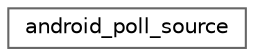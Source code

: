 digraph "Graphical Class Hierarchy"
{
 // LATEX_PDF_SIZE
  bgcolor="transparent";
  edge [fontname=Helvetica,fontsize=10,labelfontname=Helvetica,labelfontsize=10];
  node [fontname=Helvetica,fontsize=10,shape=box,height=0.2,width=0.4];
  rankdir="LR";
  Node0 [id="Node000000",label="android_poll_source",height=0.2,width=0.4,color="grey40", fillcolor="white", style="filled",URL="$structandroid__poll__source.html",tooltip=" "];
}
